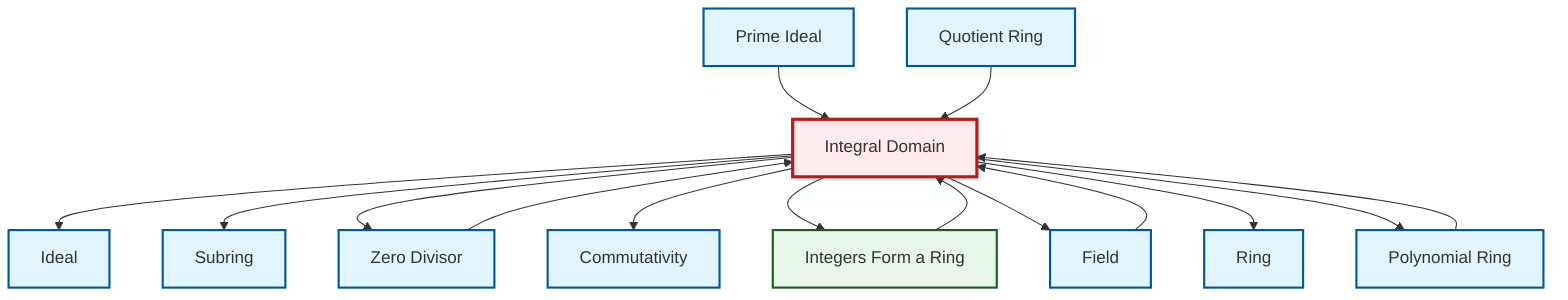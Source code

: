 graph TD
    classDef definition fill:#e1f5fe,stroke:#01579b,stroke-width:2px
    classDef theorem fill:#f3e5f5,stroke:#4a148c,stroke-width:2px
    classDef axiom fill:#fff3e0,stroke:#e65100,stroke-width:2px
    classDef example fill:#e8f5e9,stroke:#1b5e20,stroke-width:2px
    classDef current fill:#ffebee,stroke:#b71c1c,stroke-width:3px
    def-quotient-ring["Quotient Ring"]:::definition
    def-zero-divisor["Zero Divisor"]:::definition
    def-polynomial-ring["Polynomial Ring"]:::definition
    def-ring["Ring"]:::definition
    def-subring["Subring"]:::definition
    def-ideal["Ideal"]:::definition
    ex-integers-ring["Integers Form a Ring"]:::example
    def-prime-ideal["Prime Ideal"]:::definition
    def-field["Field"]:::definition
    def-commutativity["Commutativity"]:::definition
    def-integral-domain["Integral Domain"]:::definition
    ex-integers-ring --> def-integral-domain
    def-prime-ideal --> def-integral-domain
    def-integral-domain --> def-ideal
    def-polynomial-ring --> def-integral-domain
    def-integral-domain --> def-subring
    def-integral-domain --> def-zero-divisor
    def-quotient-ring --> def-integral-domain
    def-field --> def-integral-domain
    def-integral-domain --> def-commutativity
    def-integral-domain --> ex-integers-ring
    def-integral-domain --> def-field
    def-integral-domain --> def-ring
    def-zero-divisor --> def-integral-domain
    def-integral-domain --> def-polynomial-ring
    class def-integral-domain current